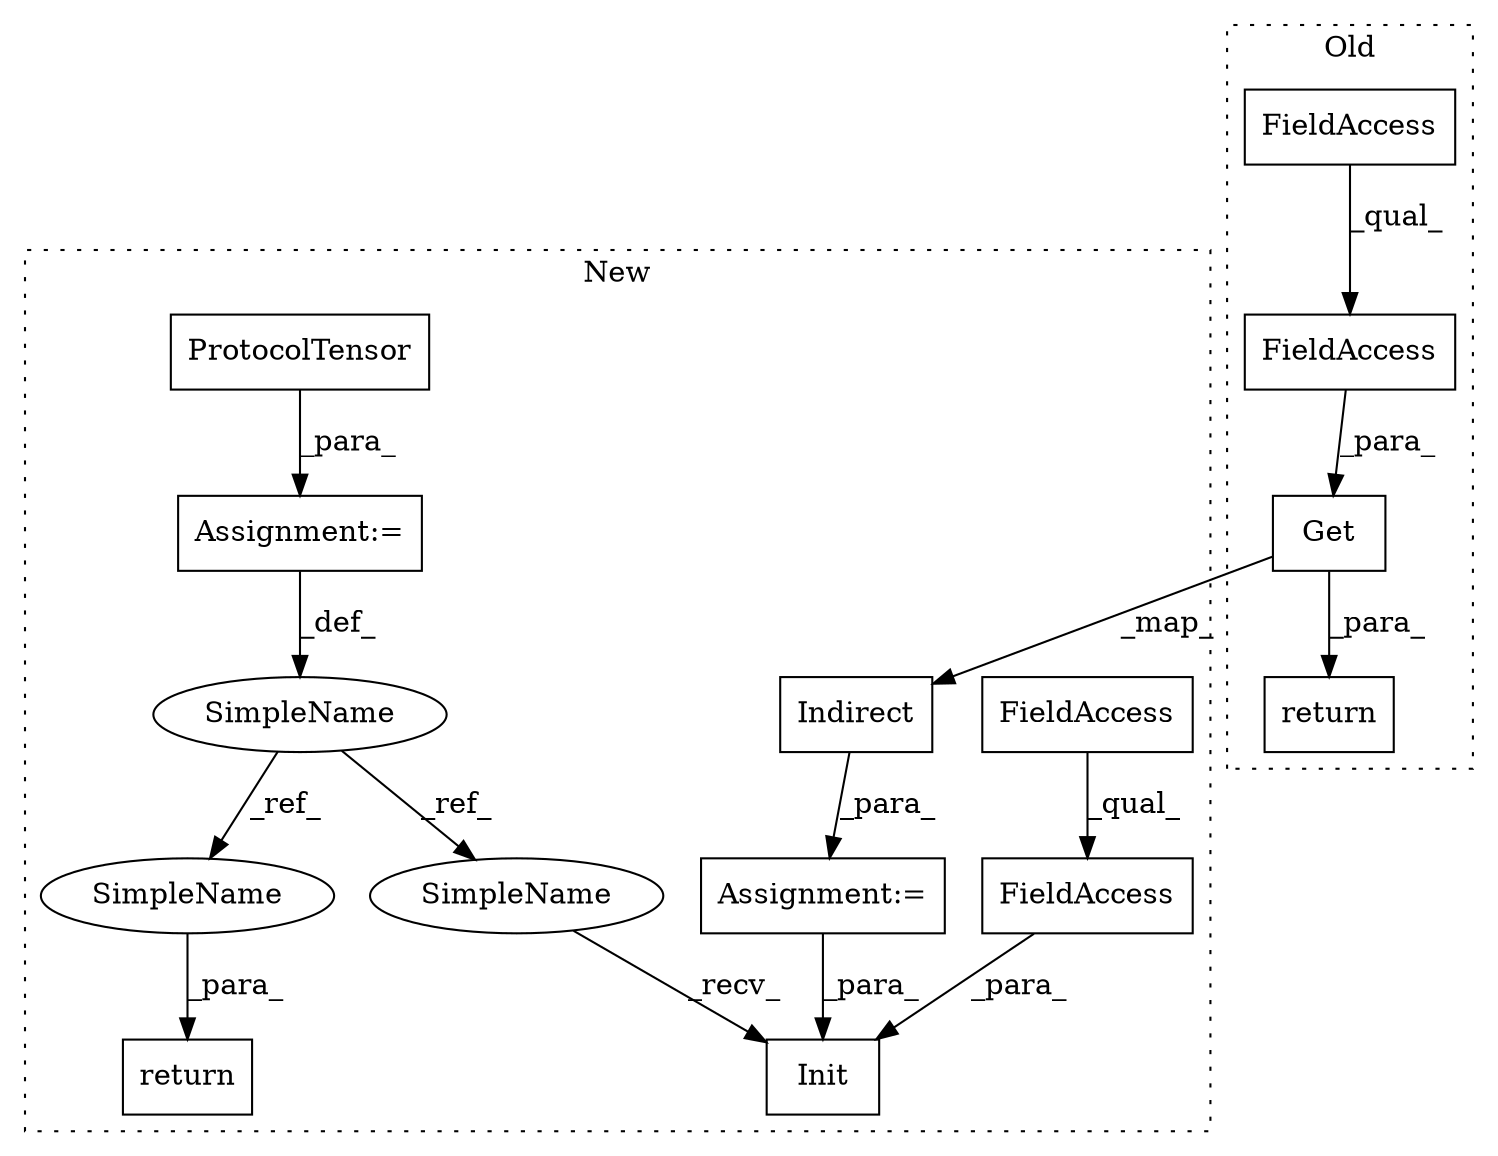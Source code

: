digraph G {
subgraph cluster0 {
1 [label="return" a="41" s="631" l="7" shape="box"];
5 [label="Get" a="32" s="648,707" l="4,1" shape="box"];
6 [label="FieldAccess" a="22" s="652" l="37" shape="box"];
9 [label="FieldAccess" a="22" s="652" l="24" shape="box"];
label = "Old";
style="dotted";
}
subgraph cluster1 {
2 [label="ProtocolTensor" a="32" s="782" l="16" shape="box"];
3 [label="Init" a="32" s="810,832" l="5,1" shape="box"];
4 [label="Indirect" a="32" s="743,769" l="9,1" shape="box"];
7 [label="FieldAccess" a="22" s="815" l="15" shape="box"];
8 [label="FieldAccess" a="22" s="815" l="9" shape="box"];
10 [label="SimpleName" a="42" s="778" l="3" shape="ellipse"];
11 [label="return" a="41" s="841" l="7" shape="box"];
12 [label="Assignment:=" a="7" s="781" l="1" shape="box"];
13 [label="Assignment:=" a="7" s="732" l="1" shape="box"];
14 [label="SimpleName" a="42" s="806" l="3" shape="ellipse"];
15 [label="SimpleName" a="42" s="848" l="3" shape="ellipse"];
label = "New";
style="dotted";
}
2 -> 12 [label="_para_"];
4 -> 13 [label="_para_"];
5 -> 4 [label="_map_"];
5 -> 1 [label="_para_"];
6 -> 5 [label="_para_"];
7 -> 3 [label="_para_"];
8 -> 7 [label="_qual_"];
9 -> 6 [label="_qual_"];
10 -> 14 [label="_ref_"];
10 -> 15 [label="_ref_"];
12 -> 10 [label="_def_"];
13 -> 3 [label="_para_"];
14 -> 3 [label="_recv_"];
15 -> 11 [label="_para_"];
}